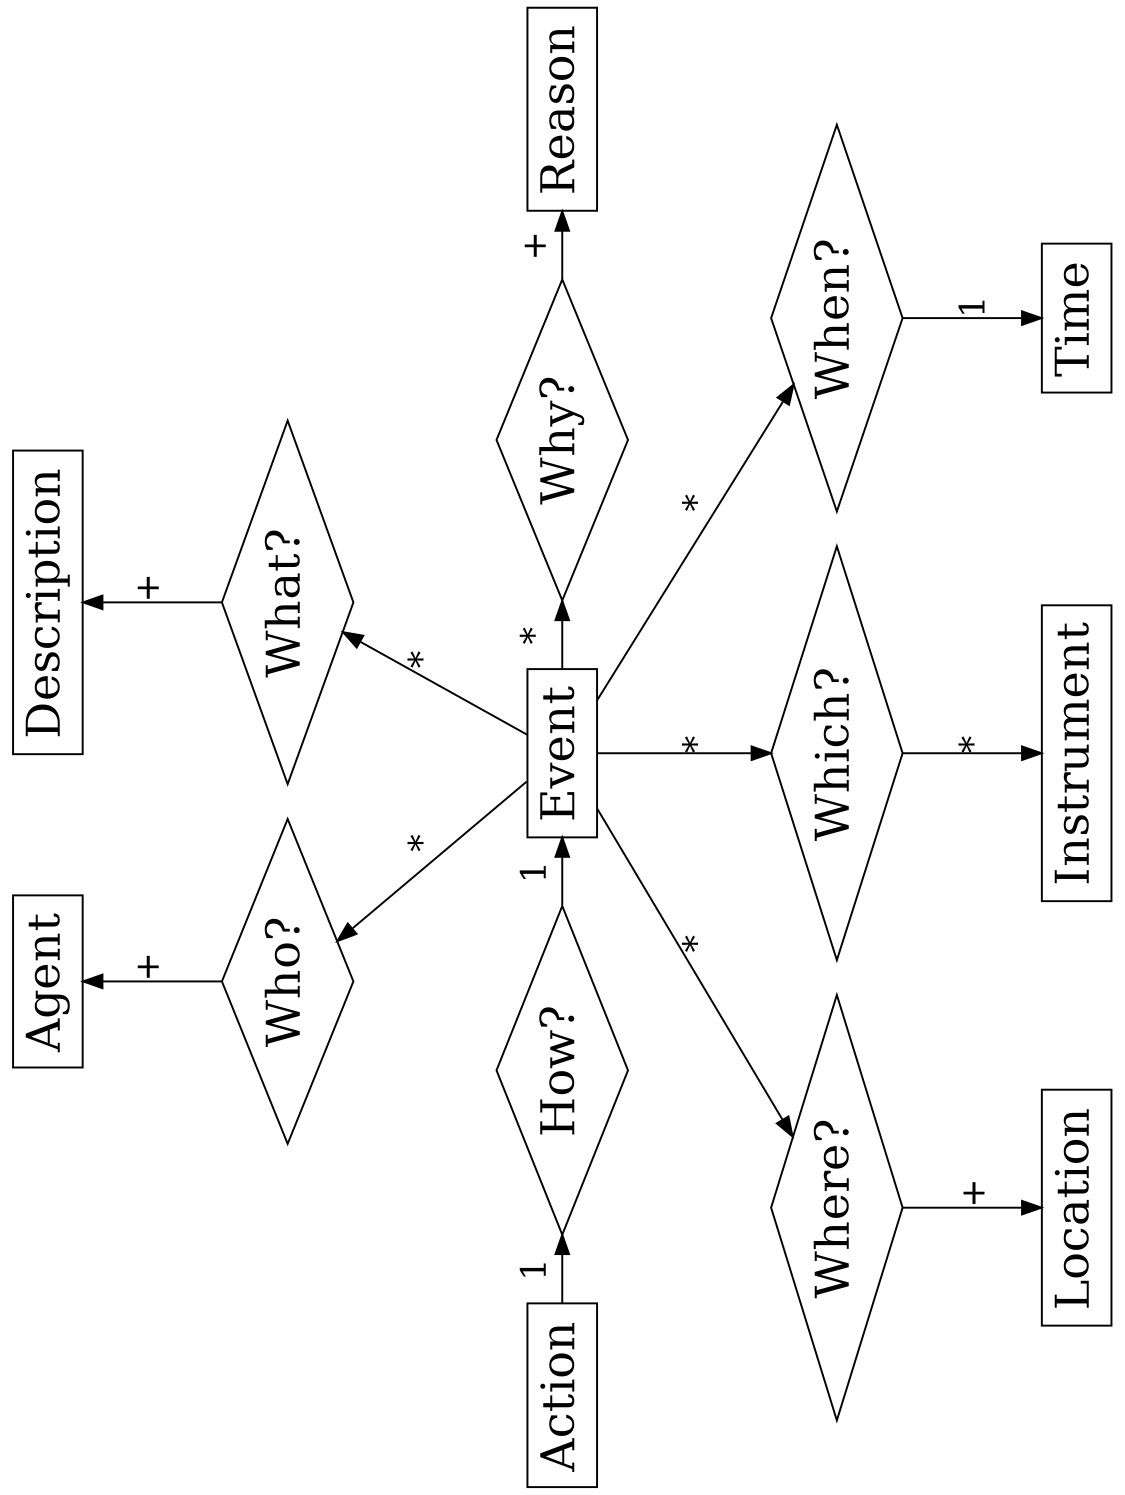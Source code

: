 digraph w7 {
        size="10,7.5"; /* US letter size minus 1" postscript margins" */
        rotate=90;        
        center=1;
        ratio=fill;

        node[shape=diamond, fontsize=24];
        edge[fontsize=18];
        /* Seven W questions */
        Why[label="Why?"];
        Who[label="Who?"];
        Where[label="Where?"];
        What[label="What?"];
        Which[label="Which?"];
        When[label="When?"];
        How[label="How?"];
        node[shape=box];
        Agent -> Who[dir=back,label="+"];
        Who -> Event[dir=back,label="*"];
        Description -> What[dir=back,label="+"];
        What -> Event[dir=back,label="*"];
        Action -> How[label="1"];
        How -> Event[label="1"]; 
        Event -> Why[label="*"];
        Why -> Reason[label="+"];
        Event -> Where[label="*"];
        Where -> Location[label="+"];
        Event -> When[label="*"];
        When -> Time[label="1"];
        Event -> Which[label="*"];
        Which -> Instrument[label="*"];


        {rank=min; Agent; Description}
        {rank=same; Who; What}
        {rank=same; How; Action; Event; Reason; Why}
        {rank=same; Where; When; Which}
        {rank=max; Location; Time; Instrument}

}
